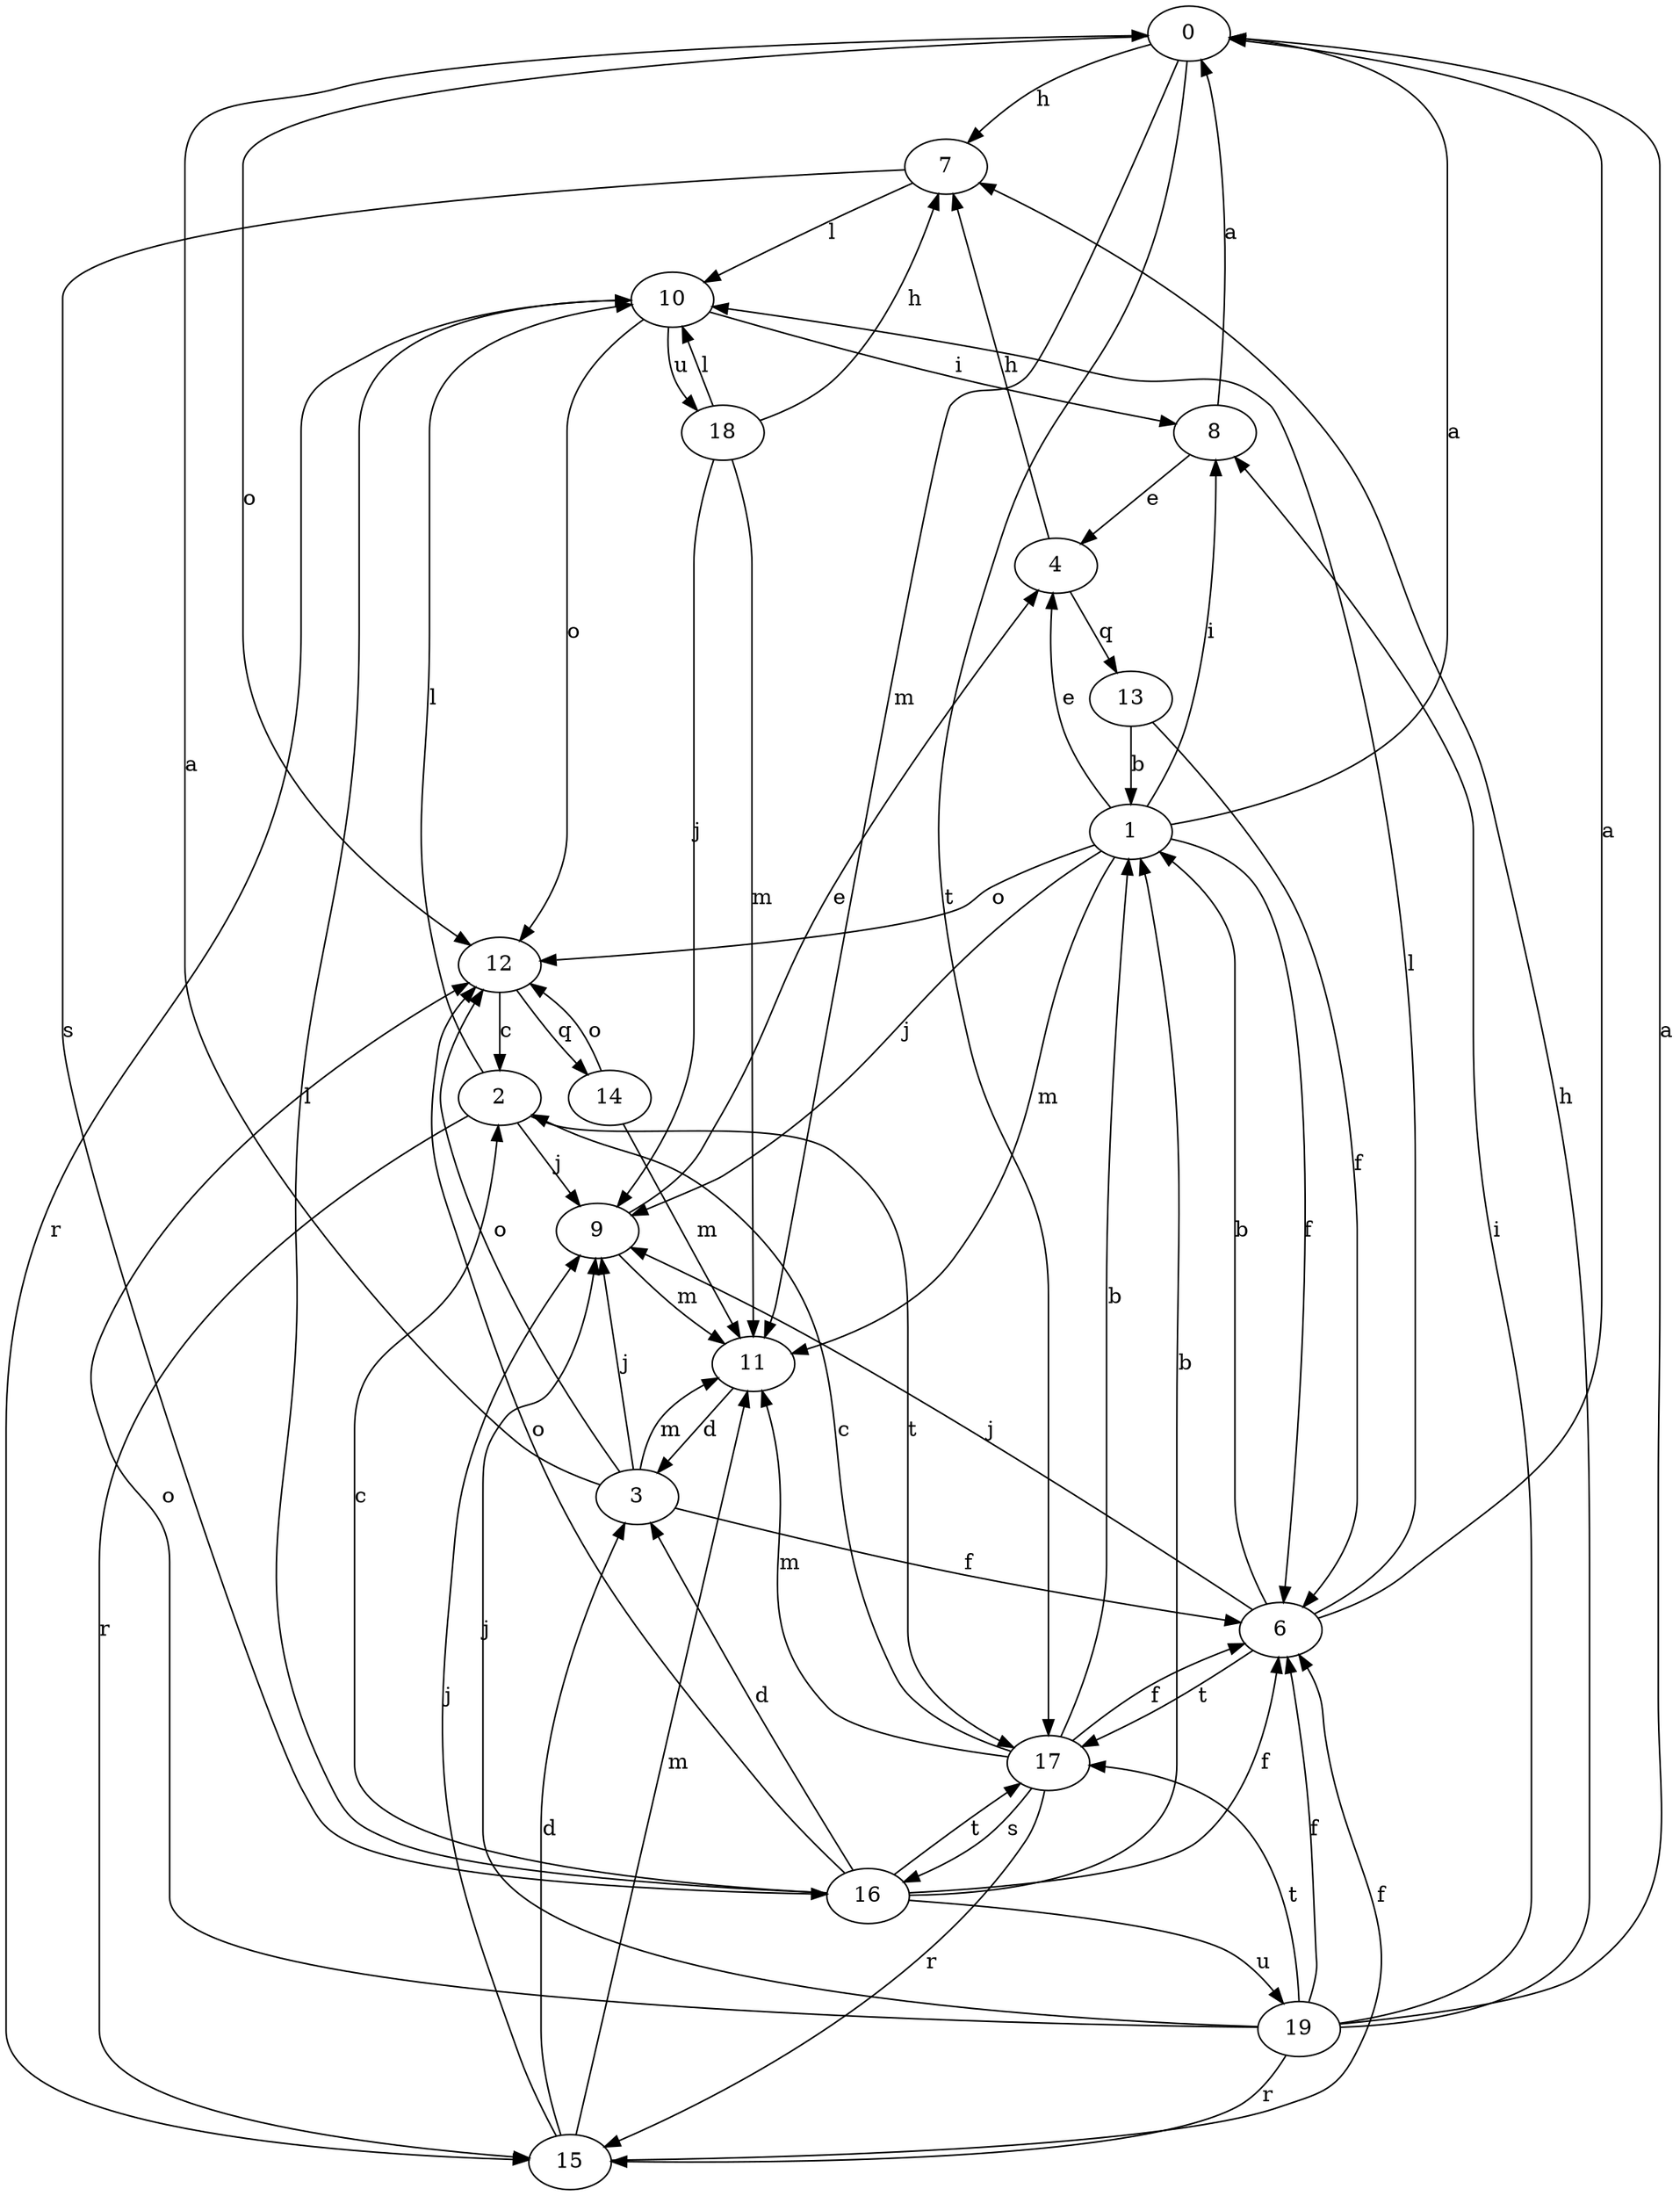 strict digraph  {
0;
1;
2;
3;
4;
6;
7;
8;
9;
10;
11;
12;
13;
14;
15;
16;
17;
18;
19;
0 -> 7  [label=h];
0 -> 11  [label=m];
0 -> 12  [label=o];
0 -> 17  [label=t];
1 -> 0  [label=a];
1 -> 4  [label=e];
1 -> 6  [label=f];
1 -> 8  [label=i];
1 -> 9  [label=j];
1 -> 11  [label=m];
1 -> 12  [label=o];
2 -> 9  [label=j];
2 -> 10  [label=l];
2 -> 15  [label=r];
2 -> 17  [label=t];
3 -> 0  [label=a];
3 -> 6  [label=f];
3 -> 9  [label=j];
3 -> 11  [label=m];
3 -> 12  [label=o];
4 -> 7  [label=h];
4 -> 13  [label=q];
6 -> 0  [label=a];
6 -> 1  [label=b];
6 -> 9  [label=j];
6 -> 10  [label=l];
6 -> 17  [label=t];
7 -> 10  [label=l];
7 -> 16  [label=s];
8 -> 0  [label=a];
8 -> 4  [label=e];
9 -> 4  [label=e];
9 -> 11  [label=m];
10 -> 8  [label=i];
10 -> 12  [label=o];
10 -> 15  [label=r];
10 -> 18  [label=u];
11 -> 3  [label=d];
12 -> 2  [label=c];
12 -> 14  [label=q];
13 -> 1  [label=b];
13 -> 6  [label=f];
14 -> 11  [label=m];
14 -> 12  [label=o];
15 -> 3  [label=d];
15 -> 6  [label=f];
15 -> 9  [label=j];
15 -> 11  [label=m];
16 -> 1  [label=b];
16 -> 2  [label=c];
16 -> 3  [label=d];
16 -> 6  [label=f];
16 -> 10  [label=l];
16 -> 12  [label=o];
16 -> 17  [label=t];
16 -> 19  [label=u];
17 -> 1  [label=b];
17 -> 2  [label=c];
17 -> 6  [label=f];
17 -> 11  [label=m];
17 -> 15  [label=r];
17 -> 16  [label=s];
18 -> 7  [label=h];
18 -> 9  [label=j];
18 -> 10  [label=l];
18 -> 11  [label=m];
19 -> 0  [label=a];
19 -> 6  [label=f];
19 -> 7  [label=h];
19 -> 8  [label=i];
19 -> 9  [label=j];
19 -> 12  [label=o];
19 -> 15  [label=r];
19 -> 17  [label=t];
}
